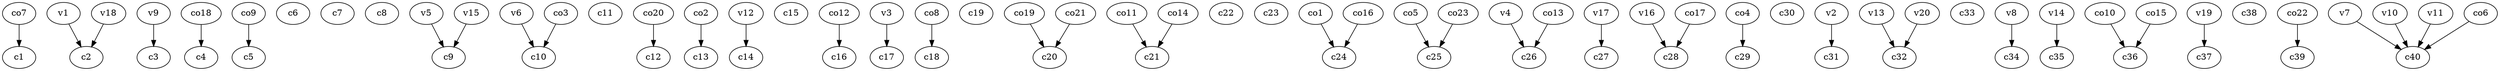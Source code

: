 strict digraph  {
c1;
c2;
c3;
c4;
c5;
c6;
c7;
c8;
c9;
c10;
c11;
c12;
c13;
c14;
c15;
c16;
c17;
c18;
c19;
c20;
c21;
c22;
c23;
c24;
c25;
c26;
c27;
c28;
c29;
c30;
c31;
c32;
c33;
c34;
c35;
c36;
c37;
c38;
c39;
c40;
v1;
v2;
v3;
v4;
v5;
v6;
v7;
v8;
v9;
v10;
v11;
v12;
v13;
v14;
v15;
v16;
v17;
v18;
v19;
v20;
co1;
co2;
co3;
co4;
co5;
co6;
co7;
co8;
co9;
co10;
co11;
co12;
co13;
co14;
co15;
co16;
co17;
co18;
co19;
co20;
co21;
co22;
co23;
v1 -> c2  [weight=1];
v2 -> c31  [weight=1];
v3 -> c17  [weight=1];
v4 -> c26  [weight=1];
v5 -> c9  [weight=1];
v6 -> c10  [weight=1];
v7 -> c40  [weight=1];
v8 -> c34  [weight=1];
v9 -> c3  [weight=1];
v10 -> c40  [weight=1];
v11 -> c40  [weight=1];
v12 -> c14  [weight=1];
v13 -> c32  [weight=1];
v14 -> c35  [weight=1];
v15 -> c9  [weight=1];
v16 -> c28  [weight=1];
v17 -> c27  [weight=1];
v18 -> c2  [weight=1];
v19 -> c37  [weight=1];
v20 -> c32  [weight=1];
co1 -> c24  [weight=1];
co2 -> c13  [weight=1];
co3 -> c10  [weight=1];
co4 -> c29  [weight=1];
co5 -> c25  [weight=1];
co6 -> c40  [weight=1];
co7 -> c1  [weight=1];
co8 -> c18  [weight=1];
co9 -> c5  [weight=1];
co10 -> c36  [weight=1];
co11 -> c21  [weight=1];
co12 -> c16  [weight=1];
co13 -> c26  [weight=1];
co14 -> c21  [weight=1];
co15 -> c36  [weight=1];
co16 -> c24  [weight=1];
co17 -> c28  [weight=1];
co18 -> c4  [weight=1];
co19 -> c20  [weight=1];
co20 -> c12  [weight=1];
co21 -> c20  [weight=1];
co22 -> c39  [weight=1];
co23 -> c25  [weight=1];
}
